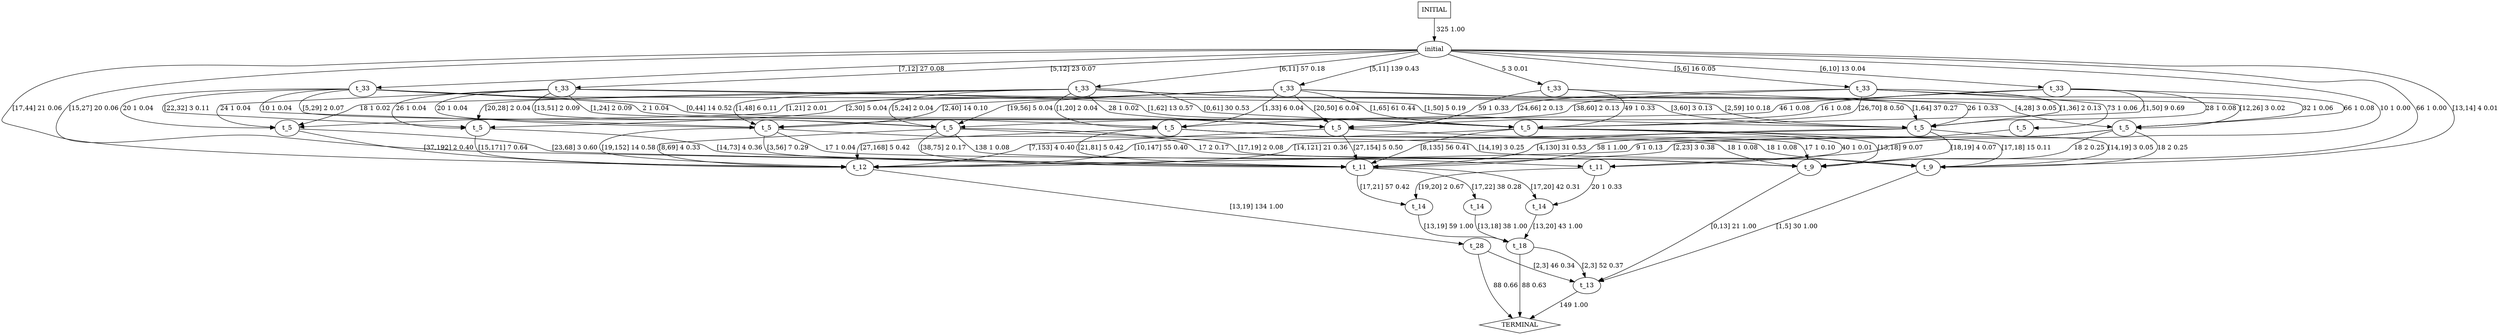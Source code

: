 digraph G {
  0 [label="initial"];
  1 [label="t_11"];
  2 [label="t_11"];
  3 [label="t_12"];
  4 [label="t_13"];
  5 [label="t_14"];
  6 [label="t_14"];
  7 [label="t_14"];
  8 [label="t_18"];
  9 [label="t_28"];
  10 [label="t_33"];
  11 [label="t_33"];
  12 [label="t_33"];
  13 [label="t_33"];
  14 [label="t_33"];
  15 [label="t_33"];
  16 [label="t_33"];
  17 [label="t_5"];
  18 [label="t_5"];
  19 [label="t_5"];
  20 [label="t_5"];
  21 [label="t_5"];
  22 [label="t_5"];
  23 [label="t_5"];
  24 [label="t_5"];
  25 [label="t_5"];
  26 [label="t_5"];
  27 [label="t_9"];
  28 [label="t_9"];
  29 [label="TERMINAL",shape=diamond];
  30 [label="INITIAL",shape=box];
0->1 [label="10 1 0.00"];
0->2 [label="[15,27] 20 0.06"];
0->3 [label="[17,44] 21 0.06"];
0->10 [label="5 3 0.01"];
0->11 [label="[6,10] 13 0.04"];
0->12 [label="[5,6] 16 0.05"];
0->14 [label="[5,12] 23 0.07"];
0->13 [label="[7,12] 27 0.08"];
0->15 [label="[6,11] 57 0.18"];
0->16 [label="[5,11] 139 0.43"];
0->27 [label="66 1 0.00"];
0->28 [label="[13,14] 4 0.01"];
1->6 [label="20 1 0.33"];
1->7 [label="[19,20] 2 0.67"];
2->5 [label="[17,22] 38 0.28"];
2->6 [label="[17,20] 42 0.31"];
2->7 [label="[17,21] 57 0.42"];
3->9 [label="[13,19] 134 1.00"];
4->29 [label=" 149 1.00"];
5->8 [label="[13,18] 38 1.00"];
6->8 [label="[13,20] 43 1.00"];
7->8 [label="[13,19] 59 1.00"];
8->4 [label="[2,3] 52 0.37"];
8->29 [label=" 88 0.63"];
9->4 [label="[2,3] 46 0.34"];
9->29 [label=" 88 0.66"];
10->24 [label="26 1 0.33"];
10->25 [label="49 1 0.33"];
10->20 [label="59 1 0.33"];
11->20 [label="16 1 0.08"];
11->24 [label="28 1 0.08"];
11->26 [label="46 1 0.08"];
11->21 [label="66 1 0.08"];
11->25 [label="[1,50] 9 0.69"];
12->21 [label="32 1 0.06"];
12->17 [label="73 1 0.06"];
12->24 [label="[1,36] 2 0.13"];
12->23 [label="[24,66] 2 0.13"];
12->22 [label="[38,60] 2 0.13"];
12->25 [label="[26,70] 8 0.50"];
13->20 [label="2 1 0.04"];
13->23 [label="10 1 0.04"];
13->18 [label="20 1 0.04"];
13->26 [label="[5,29] 2 0.07"];
13->19 [label="[22,32] 3 0.11"];
13->24 [label="[1,50] 5 0.19"];
13->25 [label="[0,44] 14 0.52"];
14->23 [label="20 1 0.04"];
14->18 [label="24 1 0.04"];
14->19 [label="26 1 0.04"];
14->22 [label="[1,24] 2 0.09"];
14->26 [label="[13,51] 2 0.09"];
14->24 [label="[3,60] 3 0.13"];
14->25 [label="[1,62] 13 0.57"];
15->18 [label="18 1 0.02"];
15->20 [label="28 1 0.02"];
15->22 [label="[1,20] 2 0.04"];
15->26 [label="[5,24] 2 0.04"];
15->19 [label="[20,28] 2 0.04"];
15->21 [label="[4,28] 3 0.05"];
15->23 [label="[1,48] 6 0.11"];
15->24 [label="[2,59] 10 0.18"];
15->25 [label="[0,61] 30 0.53"];
16->18 [label="[1,21] 2 0.01"];
16->21 [label="[12,26] 3 0.02"];
16->19 [label="[2,30] 5 0.04"];
16->26 [label="[19,56] 5 0.04"];
16->22 [label="[1,33] 6 0.04"];
16->20 [label="[20,50] 6 0.04"];
16->23 [label="[2,40] 14 0.10"];
16->24 [label="[1,64] 37 0.27"];
16->25 [label="[1,65] 61 0.44"];
17->2 [label="58 1 1.00"];
18->2 [label="[23,68] 3 0.60"];
18->3 [label="[37,192] 2 0.40"];
19->2 [label="[14,73] 4 0.36"];
19->3 [label="[15,171] 7 0.64"];
20->2 [label="[27,154] 5 0.50"];
20->3 [label="[7,153] 4 0.40"];
20->27 [label="17 1 0.10"];
21->2 [label="[2,23] 3 0.38"];
21->3 [label="9 1 0.13"];
21->27 [label="18 2 0.25"];
21->28 [label="18 2 0.25"];
22->2 [label="[21,81] 5 0.42"];
22->3 [label="[27,168] 5 0.42"];
22->27 [label="18 1 0.08"];
22->28 [label="18 1 0.08"];
23->2 [label="[3,56] 7 0.29"];
23->3 [label="[19,152] 14 0.58"];
23->27 [label="17 1 0.04"];
23->28 [label="[17,19] 2 0.08"];
24->2 [label="[4,130] 31 0.53"];
24->3 [label="[14,121] 21 0.36"];
24->28 [label="[14,19] 3 0.05"];
24->27 [label="[18,19] 4 0.07"];
25->1 [label="40 1 0.01"];
25->2 [label="[8,135] 56 0.41"];
25->3 [label="[10,147] 55 0.40"];
25->27 [label="[13,18] 9 0.07"];
25->28 [label="[17,18] 15 0.11"];
26->1 [label="138 1 0.08"];
26->2 [label="[38,75] 2 0.17"];
26->3 [label="[8,69] 4 0.33"];
26->27 [label="17 2 0.17"];
26->28 [label="[14,19] 3 0.25"];
27->4 [label="[0,13] 21 1.00"];
28->4 [label="[1,5] 30 1.00"];
30->0 [label=" 325 1.00"];
}
